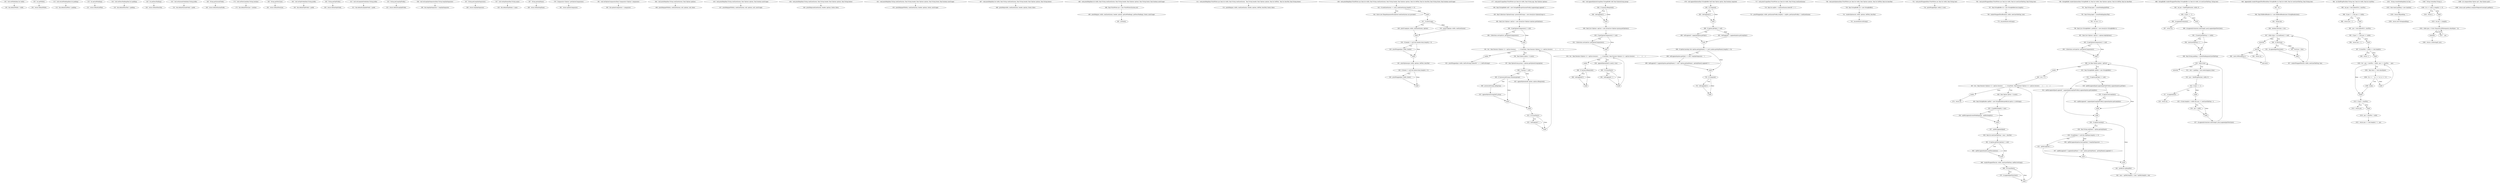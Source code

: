 digraph HelpFormatter_CFG {
  // graph-vertices
  v1  [label="193:  void setWidth(final int width)"];
  v2  [label="195:  this.defaultWidth = width"];
  v3  [label="203:  int getWidth()"];
  v4  [label="205:  return defaultWidth;"];
  v5  [label="213:  void setLeftPadding(final int padding)"];
  v6  [label="215:  this.defaultLeftPad = padding"];
  v7  [label="223:  int getLeftPadding()"];
  v8  [label="225:  return defaultLeftPad;"];
  v9  [label="233:  void setDescPadding(final int padding)"];
  v10  [label="235:  this.defaultDescPad = padding"];
  v11  [label="243:  int getDescPadding()"];
  v12  [label="245:  return defaultDescPad;"];
  v13  [label="253:  void setSyntaxPrefix(final String prefix)"];
  v14  [label="255:  this.defaultSyntaxPrefix = prefix"];
  v15  [label="263:  String getSyntaxPrefix()"];
  v16  [label="265:  return defaultSyntaxPrefix;"];
  v17  [label="273:  void setNewLine(final String newline)"];
  v18  [label="275:  this.defaultNewLine = newline"];
  v19  [label="283:  String getNewLine()"];
  v20  [label="285:  return defaultNewLine;"];
  v21  [label="293:  void setOptPrefix(final String prefix)"];
  v22  [label="295:  this.defaultOptPrefix = prefix"];
  v23  [label="303:  String getOptPrefix()"];
  v24  [label="305:  return defaultOptPrefix;"];
  v25  [label="313:  void setLongOptPrefix(final String prefix)"];
  v26  [label="315:  this.defaultLongOptPrefix = prefix"];
  v27  [label="323:  String getLongOptPrefix()"];
  v28  [label="325:  return defaultLongOptPrefix;"];
  v29  [label="336:  void setLongOptSeparator(final String longOptSeparator)"];
  v30  [label="338:  this.longOptSeparator = longOptSeparator"];
  v31  [label="347:  String getLongOptSeparator()"];
  v32  [label="349:  return longOptSeparator;"];
  v33  [label="357:  void setArgName(final String name)"];
  v34  [label="359:  this.defaultArgName = name"];
  v35  [label="367:  String getArgName()"];
  v36  [label="369:  return defaultArgName;"];
  v37  [label="379:  Comparator<Option> getOptionComparator()"];
  v38  [label="381:  return optionComparator;"];
  v39  [label="391:  void setOptionComparator(final Comparator<Option> comparator)"];
  v40  [label="393:  this.optionComparator = comparator"];
  v41  [label="404:  void printHelp(final String cmdLineSyntax, final Options options)"];
  v42  [label="406:  printHelp(getWidth(), cmdLineSyntax, null, options, null, false)"];
  v43  [label="419:  void printHelp(final String cmdLineSyntax, final Options options, final boolean autoUsage)"];
  v44  [label="421:  printHelp(getWidth(), cmdLineSyntax, null, options, null, autoUsage)"];
  v45  [label="434:  void printHelp(final String cmdLineSyntax, final String header, final Options options, final String footer)"];
  v46  [label="436:  printHelp(cmdLineSyntax, header, options, footer, false)"];
  v47  [label="451:  void printHelp(final String cmdLineSyntax, final String header, final Options options, final String footer, final boolean autoUsage)"];
  v48  [label="453:  printHelp(getWidth(), cmdLineSyntax, header, options, footer, autoUsage)"];
  v49  [label="467:  void printHelp(final int width, final String cmdLineSyntax, final String header, final Options options, final String footer)"];
  v50  [label="469:  printHelp(width, cmdLineSyntax, header, options, footer, false)"];
  v51  [label="485:  void printHelp(final int width, final String cmdLineSyntax, final String header, final Options options, final String footer, final boolean autoUsage)"];
  v52  [label="488:  final PrintWriter pw = new PrintWriter(System.out)"];
  v53  [label="490:  printHelp(pw, width, cmdLineSyntax, header, options, getLeftPadding(), getDescPadding(), footer, autoUsage)"];
  v54  [label="491:  pw.flush()"];
  v55  [label="511:  void printHelp(final PrintWriter pw, final int width, final String cmdLineSyntax,  final String header, final Options options, final int leftPad,  final int descPad, final String footer)"];
  v56  [label="515:  printHelp(pw, width, cmdLineSyntax, header, options, leftPad, descPad, footer, false)"];
  v57  [label="538:  void printHelp(final PrintWriter pw, final int width, final String cmdLineSyntax, final String header, final Options options, final int leftPad, final int descPad, final String footer, final boolean autoUsage)"];
  v58  [label="542:  if (cmdLineSyntax == null || cmdLineSyntax.length() == 0)"];
  v59  [label="544:  throw new IllegalArgumentException('cmdLineSyntax not provided')"];
  v60  [label="endif"];
  v61  [label="547:  if (autoUsage)"];
  v62  [label="549:  printUsage(pw, width, cmdLineSyntax, options)"];
  v63  [label="endif"];
  v64  [label="553:  printUsage(pw, width, cmdLineSyntax)"];
  v65  [label="556:  if (header != null && header.trim().length() > 0)"];
  v66  [label="558:  printWrapped(pw, width, header)"];
  v67  [label="endif"];
  v68  [label="561:  printOptions(pw, width, options, leftPad, descPad)"];
  v69  [label="563:  if (footer != null && footer.trim().length() > 0)"];
  v70  [label="565:  printWrapped(pw, width, footer)"];
  v71  [label="endif"];
  v72  [label="577:  void printUsage(final PrintWriter pw, final int width, final String app, final Options options)"];
  v73  [label="580:  final StringBuffer buff = new StringBuffer(getSyntaxPrefix()).append(app).append(' ')"];
  v74  [label="583:  final Collection<OptionGroup> processedGroups = new ArrayList<OptionGroup>()"];
  v75  [label="585:  final List<Option> optList = new ArrayList<Option>(options.getOptions())"];
  v76  [label="586:  if (getOptionComparator() != null)"];
  v77  [label="588:  Collections.sort(optList, getOptionComparator())"];
  v78  [label="endif"];
  v79  [label="591:  for (  final Iterator<Option> it = optList.iterator( ;    ; ) ; it.hasNext(  final Iterator<Option> it = optList.iterator( ;    ; ) ;  ;    ; ) ;    ; )"];
  v82  [label="endfor"];
  v83  [label="594:  final Option option = it.next()"];
  v84  [label="597:  final OptionGroup group = options.getOptionGroup(option)"];
  v85  [label="600:  if (group != null)"];
  v86  [label="603:  if (!processedGroups.contains(group))"];
  v87  [label="606:  processedGroups.add(group)"];
  v88  [label="610:  appendOptionGroup(buff, group)"];
  v89  [label="endif"];
  v90  [label="endif"];
  v91  [label="620:  appendOption(buff, option, option.isRequired())"];
  v92  [label="623:  if (it.hasNext())"];
  v93  [label="625:  buff.append(' ')"];
  v94  [label="endif"];
  v95  [label="631:  printWrapped(pw, width, buff.toString().indexOf(' ') + 1, buff.toString())"];
  v96  [label="642:  void appendOptionGroup(final StringBuffer buff, final OptionGroup group)"];
  v97  [label="644:  if (!group.isRequired())"];
  v98  [label="646:  buff.append('[')"];
  v99  [label="endif"];
  v100  [label="649:  final List<Option> optList = new ArrayList<Option>(group.getOptions())"];
  v101  [label="650:  if (getOptionComparator() != null)"];
  v102  [label="652:  Collections.sort(optList, getOptionComparator())"];
  v103  [label="endif"];
  v104  [label="655:  for (  final Iterator<Option> it = optList.iterator( ;    ; ) ; it.hasNext(  final Iterator<Option> it = optList.iterator( ;    ; ) ;  ;    ; ) ;    ; )"];
  v107  [label="endfor"];
  v108  [label="658:  appendOption(buff, it.next(), true)"];
  v109  [label="660:  if (it.hasNext())"];
  v110  [label="662:  buff.append(' | ')"];
  v111  [label="endif"];
  v112  [label="666:  if (!group.isRequired())"];
  v113  [label="668:  buff.append(']')"];
  v114  [label="endif"];
  v115  [label="679:  void appendOption(final StringBuffer buff, final Option option, final boolean required)"];
  v116  [label="681:  if (!required)"];
  v117  [label="683:  buff.append('[')"];
  v118  [label="endif"];
  v119  [label="686:  if (option.getOpt() != null)"];
  v120  [label="688:  buff.append('-').append(option.getOpt())"];
  v121  [label="endif"];
  v122  [label="692:  buff.append('--').append(option.getLongOpt())"];
  v123  [label="696:  if (option.hasArg() && (option.getArgName() == null || option.getArgName().length() != 0))"];
  v124  [label="698:  buff.append(option.getOpt() == null ? longOptSeparator : ' ')"];
  v125  [label="699:  buff.append('<').append(option.getArgName() != null ? option.getArgName() : getArgName()).append('>')"];
  v126  [label="endif"];
  v127  [label="703:  if (!required)"];
  v128  [label="705:  buff.append(']')"];
  v129  [label="endif"];
  v130  [label="717:  void printUsage(final PrintWriter pw, final int width, final String cmdLineSyntax)"];
  v131  [label="719:  final int argPos = cmdLineSyntax.indexOf(' ') + 1"];
  v132  [label="721:  printWrapped(pw, width, getSyntaxPrefix().length() + argPos, getSyntaxPrefix() + cmdLineSyntax)"];
  v133  [label="736:  void printOptions(final PrintWriter pw, final int width, final Options options, final int leftPad, final int descPad)"];
  v134  [label="739:  final StringBuffer sb = new StringBuffer()"];
  v135  [label="741:  renderOptions(sb, width, options, leftPad, descPad)"];
  v136  [label="742:  pw.println(sb.toString())"];
  v137  [label="752:  void printWrapped(final PrintWriter pw, final int width, final String text)"];
  v138  [label="754:  printWrapped(pw, width, 0, text)"];
  v139  [label="765:  void printWrapped(final PrintWriter pw, final int width, final int nextLineTabStop, final String text)"];
  v140  [label="767:  final StringBuffer sb = new StringBuffer(text.length())"];
  v141  [label="769:  renderWrappedTextBlock(sb, width, nextLineTabStop, text)"];
  v142  [label="770:  pw.println(sb.toString())"];
  v143  [label="789:  StringBuffer renderOptions(final StringBuffer sb, final int width, final Options options, final int leftPad, final int descPad)"];
  v144  [label="791:  final String lpad = createPadding(leftPad)"];
  v145  [label="792:  final String dpad = createPadding(descPad)"];
  v146  [label="798:  int max = 0"];
  v147  [label="799:  final List<StringBuffer> prefixList = new ArrayList<StringBuffer>()"];
  v148  [label="801:  final List<Option> optList = options.helpOptions()"];
  v149  [label="803:  if (getOptionComparator() != null)"];
  v150  [label="805:  Collections.sort(optList, getOptionComparator())"];
  v151  [label="endif"];
  v152  [label="808:  for (final Option option : optList)"];
  v153  [label="endfor"];
  v154  [label="810:  final StringBuffer optBuf = new StringBuffer()"];
  v155  [label="812:  if (option.getOpt() == null)"];
  v156  [label="814:  optBuf.append(lpad).append(' ').append(getLongOptPrefix()).append(option.getLongOpt())"];
  v157  [label="endif"];
  v158  [label="818:  optBuf.append(lpad).append(getOptPrefix()).append(option.getOpt())"];
  v159  [label="820:  if (option.hasLongOpt())"];
  v160  [label="822:  optBuf.append(',').append(getLongOptPrefix()).append(option.getLongOpt())"];
  v161  [label="endif"];
  v162  [label="826:  if (option.hasArg())"];
  v163  [label="828:  final String argName = option.getArgName()"];
  v164  [label="829:  if (argName != null && argName.length() == 0)"];
  v165  [label="832:  optBuf.append(' ')"];
  v166  [label="endif"];
  v167  [label="836:  optBuf.append(option.hasLongOpt() ? longOptSeparator : ' ')"];
  v168  [label="837:  optBuf.append('<').append(argName != null ? option.getArgName() : getArgName()).append('>')"];
  v169  [label="endif"];
  v170  [label="841:  prefixList.add(optBuf)"];
  v171  [label="842:  max = optBuf.length() > max ? optBuf.length() : max"];
  v172  [label="845:  int x = 0"];
  v173  [label="847:  for (  final Iterator<Option> it = optList.iterator( ;    ; ) ; it.hasNext(  final Iterator<Option> it = optList.iterator( ;    ; ) ;  ;    ; ) ;    ; )"];
  v176  [label="endfor"];
  v177  [label="849:  final Option option = it.next()"];
  v178  [label="850:  final StringBuilder optBuf = new StringBuilder(prefixList.get(x++).toString())"];
  v179  [label="852:  if (optBuf.length() < max)"];
  v180  [label="854:  optBuf.append(createPadding(max - optBuf.length()))"];
  v181  [label="endif"];
  v182  [label="857:  optBuf.append(dpad)"];
  v183  [label="859:  final int nextLineTabStop = max + descPad"];
  v184  [label="861:  if (option.getDescription() != null)"];
  v185  [label="863:  optBuf.append(option.getDescription())"];
  v186  [label="endif"];
  v187  [label="866:  renderWrappedText(sb, width, nextLineTabStop, optBuf.toString())"];
  v188  [label="868:  if (it.hasNext())"];
  v189  [label="870:  sb.append(getNewLine())"];
  v190  [label="endif"];
  v191  [label="874:  return sb;"];
  v192  [label="888:  StringBuffer renderWrappedText(final StringBuffer sb, final int width, int nextLineTabStop, String text)"];
  v193  [label="891:  int pos = findWrapPos(text, width, 0)"];
  v194  [label="893:  if (pos == -1)"];
  v195  [label="895:  sb.append(rtrim(text))"];
  v196  [label="897:  return sb;"];
  v197  [label="endif"];
  v198  [label="899:  sb.append(rtrim(text.substring(0, pos))).append(getNewLine())"];
  v199  [label="901:  if (nextLineTabStop >= width)"];
  v200  [label="904:  nextLineTabStop = 1"];
  v201  [label="endif"];
  v202  [label="908:  final String padding = createPadding(nextLineTabStop)"];
  v203  [label="910:  while (true)"];
  v204  [label="endwhile"];
  v205  [label="912:  text = padding + text.substring(pos).trim()"];
  v206  [label="913:  pos = findWrapPos(text, width, 0)"];
  v207  [label="915:  if (pos == -1)"];
  v208  [label="917:  sb.append(text)"];
  v209  [label="919:  return sb;"];
  v210  [label="endif"];
  v211  [label="922:  if (text.length() > width && pos == nextLineTabStop - 1)"];
  v212  [label="924:  pos = width"];
  v213  [label="endif"];
  v214  [label="927:  sb.append(rtrim(text.substring(0, pos))).append(getNewLine())"];
  v215  [label="940:  Appendable renderWrappedTextBlock(final StringBuffer sb, final int width, final int nextLineTabStop, final String text)"];
  v216  [label="942:  try"];
  v217  [label="end-try"];
  v218  [label="944:  final BufferedReader in = new BufferedReader(new StringReader(text))"];
  v219  [label="945:  String line"];
  v220  [label="946:  boolean firstLine = true"];
  v221  [label="947:  while ((line = in.readLine()) != null)"];
  v222  [label="endwhile"];
  v223  [label="949:  if (!firstLine)"];
  v224  [label="951:  sb.append(getNewLine())"];
  v225  [label="endif"];
  v226  [label="955:  firstLine = false"];
  v227  [label="957:  renderWrappedText(sb, width, nextLineTabStop, line)"];
  v228  [label="end-catch"];
  v229  [label="960:  catch (IOException e)"];
  v230  [label="965:  return sb;"];
  v231  [label="982:  int findWrapPos(final String text, final int width, final int startPos)"];
  v232  [label="985:  int pos = text.indexOf('\\n', startPos)"];
  v233  [label="986:  if (pos != -1 && pos <= width)"];
  v234  [label="988:  return pos + 1;"];
  v235  [label="endif"];
  v236  [label="991:  pos = text.indexOf('\\t', startPos)"];
  v237  [label="992:  if (pos != -1 && pos <= width)"];
  v238  [label="994:  return pos + 1;"];
  v239  [label="endif"];
  v240  [label="997:  if (startPos + width >= text.length())"];
  v241  [label="999:  return -1;"];
  v242  [label="endif"];
  v243  [label="1003:  for (  pos = startPos + width ; pos >= startPos ;   --pos)"];
  v246  [label="endfor"];
  v247  [label="1005:  final char c = text.charAt(pos)"];
  v248  [label="1006:  if (c == ' ' || c == '\\n' || c == '\\r')"];
  v249  [label="1008:  break;"];
  v250  [label="endif"];
  v251  [label="1013:  if (pos > startPos)"];
  v252  [label="1015:  return pos;"];
  v253  [label="endif"];
  v254  [label="1019:  pos = startPos + width"];
  v255  [label="1021:  return pos == text.length() ? -1 : pos;"];
  v256  [label="1031:  String createPadding(final int len)"];
  v257  [label="1033:  final char[] padding = new char[len]"];
  v258  [label="1034:  Arrays.fill(padding, ' ')"];
  v259  [label="1036:  return new String(padding);"];
  v260  [label="1046:  String rtrim(final String s)"];
  v261  [label="1048:  if (s == null || s.length() == 0)"];
  v262  [label="1050:  return s;"];
  v263  [label="endif"];
  v264  [label="1053:  int pos = s.length()"];
  v265  [label="1055:  while (pos > 0 && Character.isWhitespace(s.charAt(pos - 1)))"];
  v266  [label="endwhile"];
  v267  [label="1057:  --pos"];
  v268  [label="1060:  return s.substring(0, pos);"];
  v269  [label="1086:  int compare(final Option opt1, final Option opt2)"];
  v270  [label="1088:  return opt1.getKey().compareToIgnoreCase(opt2.getKey());"];
  // graph-edges
  v1 -> v2;
  v3 -> v4;
  v5 -> v6;
  v7 -> v8;
  v9 -> v10;
  v11 -> v12;
  v13 -> v14;
  v15 -> v16;
  v17 -> v18;
  v19 -> v20;
  v21 -> v22;
  v23 -> v24;
  v25 -> v26;
  v27 -> v28;
  v29 -> v30;
  v31 -> v32;
  v33 -> v34;
  v35 -> v36;
  v37 -> v38;
  v39 -> v40;
  v41 -> v42;
  v43 -> v44;
  v45 -> v46;
  v47 -> v48;
  v49 -> v50;
  v51 -> v52;
  v52 -> v53;
  v53 -> v54;
  v55 -> v56;
  v57 -> v58;
  v58 -> v59  [label="True"];
  v58 -> v60  [label="False"];
  v60 -> v61;
  v61 -> v62  [label="True"];
  v62 -> v63;
  v61 -> v64  [label="False"];
  v64 -> v63;
  v63 -> v65;
  v65 -> v66  [label="True"];
  v66 -> v67;
  v65 -> v67  [label="False"];
  v67 -> v68;
  v68 -> v69;
  v69 -> v70  [label="True"];
  v70 -> v71;
  v69 -> v71  [label="False"];
  v72 -> v73;
  v73 -> v74;
  v74 -> v75;
  v75 -> v76;
  v76 -> v77  [label="True"];
  v77 -> v78;
  v76 -> v78  [label="False"];
  v78 -> v79;
  v79 -> v82  [label="False"];
  v79 -> v83  [label="True"];
  v83 -> v84;
  v84 -> v85;
  v85 -> v86  [label="True"];
  v86 -> v87  [label="True"];
  v87 -> v88;
  v88 -> v89;
  v86 -> v89  [label="False"];
  v89 -> v90;
  v85 -> v91  [label="False"];
  v91 -> v90;
  v90 -> v92;
  v92 -> v93  [label="True"];
  v93 -> v94;
  v92 -> v94  [label="False"];
  v94 -> v79;
  v82 -> v95;
  v96 -> v97;
  v97 -> v98  [label="True"];
  v98 -> v99;
  v97 -> v99  [label="False"];
  v99 -> v100;
  v100 -> v101;
  v101 -> v102  [label="True"];
  v102 -> v103;
  v101 -> v103  [label="False"];
  v103 -> v104;
  v104 -> v107  [label="False"];
  v104 -> v108  [label="True"];
  v108 -> v109;
  v109 -> v110  [label="True"];
  v110 -> v111;
  v109 -> v111  [label="False"];
  v111 -> v104;
  v107 -> v112;
  v112 -> v113  [label="True"];
  v113 -> v114;
  v112 -> v114  [label="False"];
  v115 -> v116;
  v116 -> v117  [label="True"];
  v117 -> v118;
  v116 -> v118  [label="False"];
  v118 -> v119;
  v119 -> v120  [label="True"];
  v120 -> v121;
  v119 -> v122  [label="False"];
  v122 -> v121;
  v121 -> v123;
  v123 -> v124  [label="True"];
  v124 -> v125;
  v125 -> v126;
  v123 -> v126  [label="False"];
  v126 -> v127;
  v127 -> v128  [label="True"];
  v128 -> v129;
  v127 -> v129  [label="False"];
  v130 -> v131;
  v131 -> v132;
  v133 -> v134;
  v134 -> v135;
  v135 -> v136;
  v137 -> v138;
  v139 -> v140;
  v140 -> v141;
  v141 -> v142;
  v143 -> v144;
  v144 -> v145;
  v145 -> v146;
  v146 -> v147;
  v147 -> v148;
  v148 -> v149;
  v149 -> v150  [label="True"];
  v150 -> v151;
  v149 -> v151  [label="False"];
  v151 -> v152;
  v152 -> v153  [label="False"];
  v152 -> v154  [label="True"];
  v154 -> v155;
  v155 -> v156  [label="True"];
  v156 -> v157;
  v155 -> v158  [label="False"];
  v158 -> v159;
  v159 -> v160  [label="True"];
  v160 -> v161;
  v159 -> v161  [label="False"];
  v161 -> v157;
  v157 -> v162;
  v162 -> v163  [label="True"];
  v163 -> v164;
  v164 -> v165  [label="True"];
  v165 -> v166;
  v164 -> v167  [label="False"];
  v167 -> v168;
  v168 -> v166;
  v166 -> v169;
  v162 -> v169  [label="False"];
  v169 -> v170;
  v170 -> v171;
  v171 -> v152;
  v153 -> v172;
  v172 -> v173;
  v173 -> v176  [label="False"];
  v173 -> v177  [label="True"];
  v177 -> v178;
  v178 -> v179;
  v179 -> v180  [label="True"];
  v180 -> v181;
  v179 -> v181  [label="False"];
  v181 -> v182;
  v182 -> v183;
  v183 -> v184;
  v184 -> v185  [label="True"];
  v185 -> v186;
  v184 -> v186  [label="False"];
  v186 -> v187;
  v187 -> v188;
  v188 -> v189  [label="True"];
  v189 -> v190;
  v188 -> v190  [label="False"];
  v190 -> v173;
  v176 -> v191;
  v192 -> v193;
  v193 -> v194;
  v194 -> v195  [label="True"];
  v195 -> v196;
  v194 -> v197  [label="False"];
  v197 -> v198;
  v198 -> v199;
  v199 -> v200  [label="True"];
  v200 -> v201;
  v199 -> v201  [label="False"];
  v201 -> v202;
  v202 -> v203;
  v203 -> v204  [label="False"];
  v203 -> v205  [label="True"];
  v205 -> v206;
  v206 -> v207;
  v207 -> v208  [label="True"];
  v208 -> v209;
  v207 -> v210  [label="False"];
  v210 -> v211;
  v211 -> v212  [label="True"];
  v212 -> v213;
  v211 -> v213  [label="False"];
  v213 -> v214;
  v214 -> v203;
  v215 -> v216;
  v216 -> v218;
  v218 -> v219;
  v219 -> v220;
  v220 -> v221;
  v221 -> v222  [label="False"];
  v221 -> v223  [label="True"];
  v223 -> v224  [label="True"];
  v224 -> v225;
  v223 -> v226  [label="False"];
  v226 -> v225;
  v225 -> v227;
  v227 -> v221;
  v222 -> v217;
  v217 -> v229  [label="Throws"];
  v229 -> v228;
  v228 -> v217;
  v217 -> v230;
  v231 -> v232;
  v232 -> v233;
  v233 -> v234  [label="True"];
  v233 -> v235  [label="False"];
  v235 -> v236;
  v236 -> v237;
  v237 -> v238  [label="True"];
  v237 -> v239  [label="False"];
  v239 -> v240;
  v240 -> v241  [label="True"];
  v240 -> v242  [label="False"];
  v242 -> v243;
  v243 -> v246  [label="False"];
  v243 -> v247  [label="True"];
  v247 -> v248;
  v248 -> v249  [label="True"];
  v249 -> v246;
  v248 -> v250  [label="False"];
  v250 -> v243;
  v246 -> v251;
  v251 -> v252  [label="True"];
  v251 -> v253  [label="False"];
  v253 -> v254;
  v254 -> v255;
  v256 -> v257;
  v257 -> v258;
  v258 -> v259;
  v260 -> v261;
  v261 -> v262  [label="True"];
  v261 -> v263  [label="False"];
  v263 -> v264;
  v264 -> v265;
  v265 -> v266  [label="False"];
  v265 -> v267  [label="True"];
  v267 -> v265;
  v266 -> v268;
  v269 -> v270;
  // end-of-graph
}
